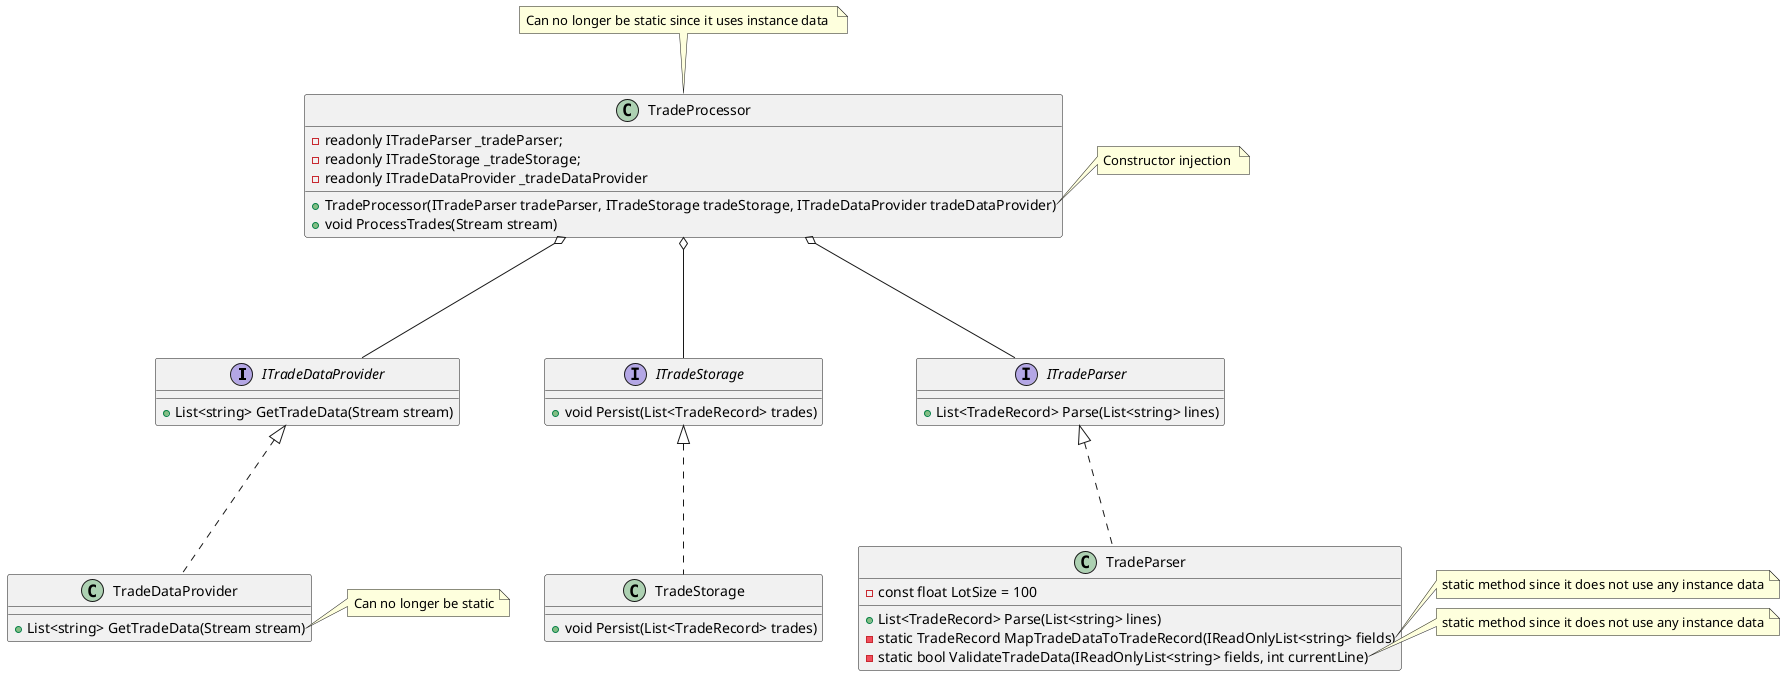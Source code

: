 ﻿@startuml

interface ITradeDataProvider{
+ List<string> GetTradeData(Stream stream)
}
interface ITradeParser
{
 + List<TradeRecord> Parse(List<string> lines)
}
interface ITradeStorage
{
  + void Persist(List<TradeRecord> trades)
}

class TradeStorage {
+ void Persist(List<TradeRecord> trades)
}

class TradeDataProvider {
+ List<string> GetTradeData(Stream stream)
}
class TradeParser {
- const float LotSize = 100
+ List<TradeRecord> Parse(List<string> lines)
- static TradeRecord MapTradeDataToTradeRecord(IReadOnlyList<string> fields)
- static bool ValidateTradeData(IReadOnlyList<string> fields, int currentLine)
}

note right of TradeParser::MapTradeDataToTradeRecord
static method since it does not use any instance data
end note
note right of TradeParser::ValidateTradeData
static method since it does not use any instance data
end note


class TradeProcessor {
 - readonly ITradeParser _tradeParser;
 - readonly ITradeStorage _tradeStorage;
 - readonly ITradeDataProvider _tradeDataProvider
 + TradeProcessor(ITradeParser tradeParser, ITradeStorage tradeStorage, ITradeDataProvider tradeDataProvider)
 + void ProcessTrades(Stream stream)
}

note top of TradeProcessor
    Can no longer be static since it uses instance data 
end note
note right of TradeProcessor::TradeProcessor
    Constructor injection 
end note

TradeProcessor o---ITradeParser
TradeProcessor o---ITradeDataProvider
TradeProcessor o---ITradeStorage

TradeParser ...up|> ITradeParser
TradeStorage ...up|> ITradeStorage
TradeDataProvider ...up|> ITradeDataProvider

note right of TradeDataProvider::GetTradeData
    Can no longer be static
end note




@enduml
